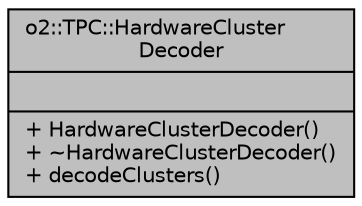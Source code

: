 digraph "o2::TPC::HardwareClusterDecoder"
{
 // INTERACTIVE_SVG=YES
  bgcolor="transparent";
  edge [fontname="Helvetica",fontsize="10",labelfontname="Helvetica",labelfontsize="10"];
  node [fontname="Helvetica",fontsize="10",shape=record];
  Node1 [label="{o2::TPC::HardwareCluster\lDecoder\n||+ HardwareClusterDecoder()\l+ ~HardwareClusterDecoder()\l+ decodeClusters()\l}",height=0.2,width=0.4,color="black", fillcolor="grey75", style="filled" fontcolor="black"];
}
